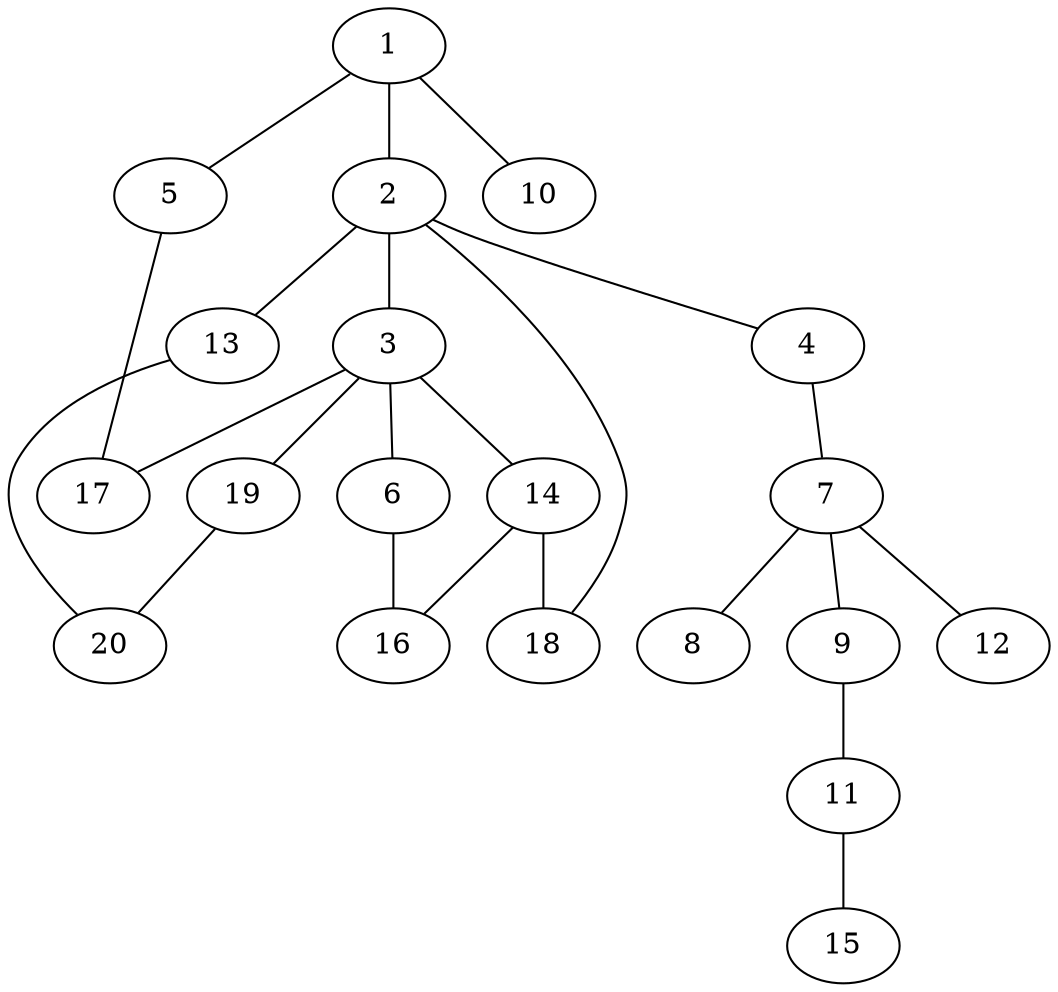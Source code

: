 graph graphname {1--2
1--5
1--10
2--3
2--4
2--13
2--18
3--6
3--14
3--17
3--19
4--7
5--17
6--16
7--8
7--9
7--12
9--11
11--15
13--20
14--16
14--18
19--20
}